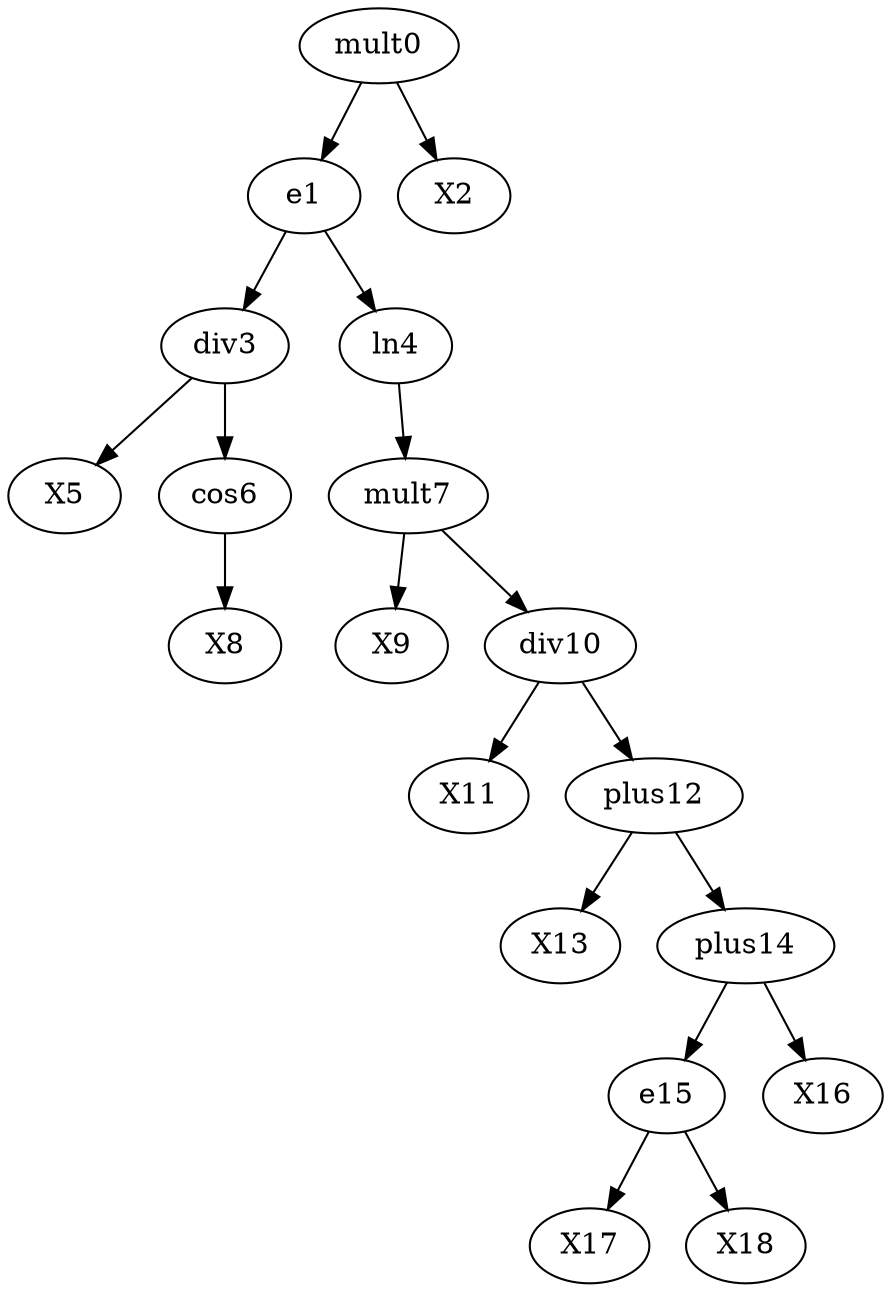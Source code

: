 digraph T {
	mult0 -> e1;
	mult0 -> X2;
	e1 -> div3;
	e1 -> ln4;
	div3 -> X5;
	div3 -> cos6;
	ln4 -> mult7;
	cos6 -> X8;
	mult7 -> X9;
	mult7 -> div10;
	div10 -> X11;
	div10 -> plus12;
	plus12 -> X13;
	plus12 -> plus14;
	plus14 -> e15;
	plus14 -> X16;
	e15 -> X17;
	e15 -> X18;
}
